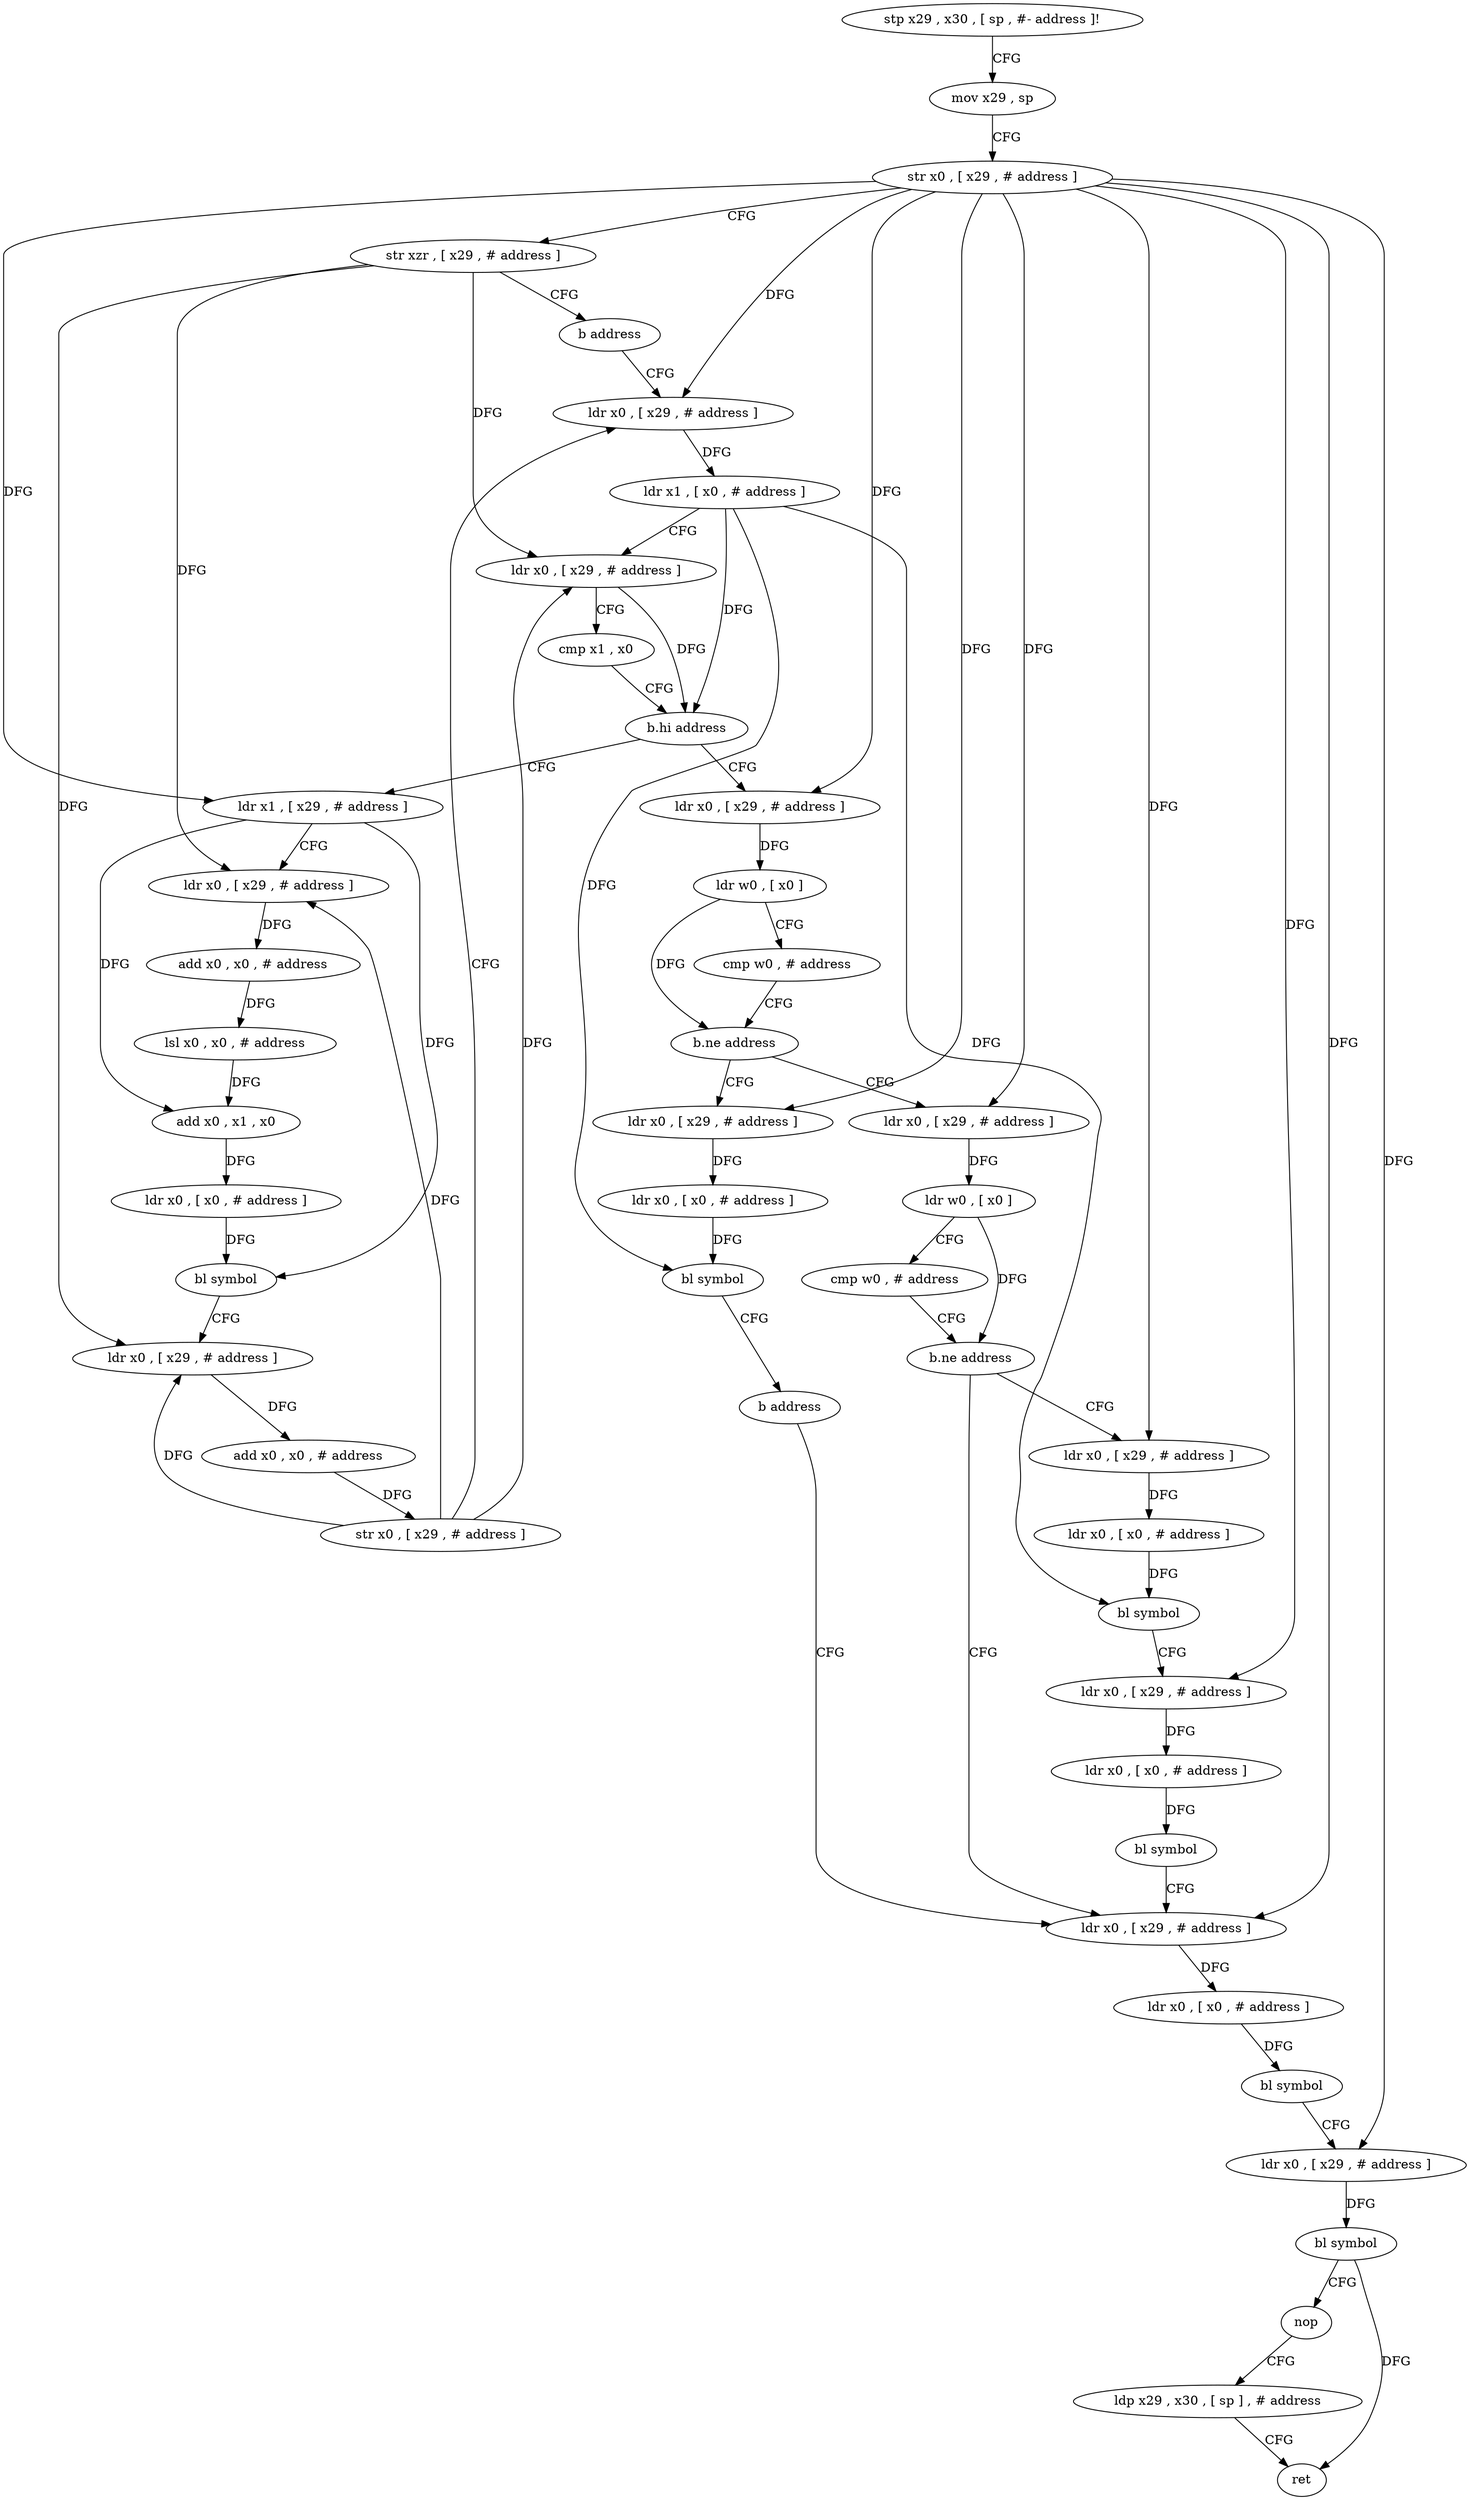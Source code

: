 digraph "func" {
"136464" [label = "stp x29 , x30 , [ sp , #- address ]!" ]
"136468" [label = "mov x29 , sp" ]
"136472" [label = "str x0 , [ x29 , # address ]" ]
"136476" [label = "str xzr , [ x29 , # address ]" ]
"136480" [label = "b address" ]
"136524" [label = "ldr x0 , [ x29 , # address ]" ]
"136528" [label = "ldr x1 , [ x0 , # address ]" ]
"136532" [label = "ldr x0 , [ x29 , # address ]" ]
"136536" [label = "cmp x1 , x0" ]
"136540" [label = "b.hi address" ]
"136484" [label = "ldr x1 , [ x29 , # address ]" ]
"136544" [label = "ldr x0 , [ x29 , # address ]" ]
"136488" [label = "ldr x0 , [ x29 , # address ]" ]
"136492" [label = "add x0 , x0 , # address" ]
"136496" [label = "lsl x0 , x0 , # address" ]
"136500" [label = "add x0 , x1 , x0" ]
"136504" [label = "ldr x0 , [ x0 , # address ]" ]
"136508" [label = "bl symbol" ]
"136512" [label = "ldr x0 , [ x29 , # address ]" ]
"136516" [label = "add x0 , x0 , # address" ]
"136520" [label = "str x0 , [ x29 , # address ]" ]
"136548" [label = "ldr w0 , [ x0 ]" ]
"136552" [label = "cmp w0 , # address" ]
"136556" [label = "b.ne address" ]
"136576" [label = "ldr x0 , [ x29 , # address ]" ]
"136560" [label = "ldr x0 , [ x29 , # address ]" ]
"136580" [label = "ldr w0 , [ x0 ]" ]
"136584" [label = "cmp w0 , # address" ]
"136588" [label = "b.ne address" ]
"136616" [label = "ldr x0 , [ x29 , # address ]" ]
"136592" [label = "ldr x0 , [ x29 , # address ]" ]
"136564" [label = "ldr x0 , [ x0 , # address ]" ]
"136568" [label = "bl symbol" ]
"136572" [label = "b address" ]
"136620" [label = "ldr x0 , [ x0 , # address ]" ]
"136624" [label = "bl symbol" ]
"136628" [label = "ldr x0 , [ x29 , # address ]" ]
"136632" [label = "bl symbol" ]
"136636" [label = "nop" ]
"136640" [label = "ldp x29 , x30 , [ sp ] , # address" ]
"136644" [label = "ret" ]
"136596" [label = "ldr x0 , [ x0 , # address ]" ]
"136600" [label = "bl symbol" ]
"136604" [label = "ldr x0 , [ x29 , # address ]" ]
"136608" [label = "ldr x0 , [ x0 , # address ]" ]
"136612" [label = "bl symbol" ]
"136464" -> "136468" [ label = "CFG" ]
"136468" -> "136472" [ label = "CFG" ]
"136472" -> "136476" [ label = "CFG" ]
"136472" -> "136524" [ label = "DFG" ]
"136472" -> "136484" [ label = "DFG" ]
"136472" -> "136544" [ label = "DFG" ]
"136472" -> "136576" [ label = "DFG" ]
"136472" -> "136560" [ label = "DFG" ]
"136472" -> "136616" [ label = "DFG" ]
"136472" -> "136628" [ label = "DFG" ]
"136472" -> "136592" [ label = "DFG" ]
"136472" -> "136604" [ label = "DFG" ]
"136476" -> "136480" [ label = "CFG" ]
"136476" -> "136532" [ label = "DFG" ]
"136476" -> "136488" [ label = "DFG" ]
"136476" -> "136512" [ label = "DFG" ]
"136480" -> "136524" [ label = "CFG" ]
"136524" -> "136528" [ label = "DFG" ]
"136528" -> "136532" [ label = "CFG" ]
"136528" -> "136540" [ label = "DFG" ]
"136528" -> "136568" [ label = "DFG" ]
"136528" -> "136600" [ label = "DFG" ]
"136532" -> "136536" [ label = "CFG" ]
"136532" -> "136540" [ label = "DFG" ]
"136536" -> "136540" [ label = "CFG" ]
"136540" -> "136484" [ label = "CFG" ]
"136540" -> "136544" [ label = "CFG" ]
"136484" -> "136488" [ label = "CFG" ]
"136484" -> "136500" [ label = "DFG" ]
"136484" -> "136508" [ label = "DFG" ]
"136544" -> "136548" [ label = "DFG" ]
"136488" -> "136492" [ label = "DFG" ]
"136492" -> "136496" [ label = "DFG" ]
"136496" -> "136500" [ label = "DFG" ]
"136500" -> "136504" [ label = "DFG" ]
"136504" -> "136508" [ label = "DFG" ]
"136508" -> "136512" [ label = "CFG" ]
"136512" -> "136516" [ label = "DFG" ]
"136516" -> "136520" [ label = "DFG" ]
"136520" -> "136524" [ label = "CFG" ]
"136520" -> "136532" [ label = "DFG" ]
"136520" -> "136488" [ label = "DFG" ]
"136520" -> "136512" [ label = "DFG" ]
"136548" -> "136552" [ label = "CFG" ]
"136548" -> "136556" [ label = "DFG" ]
"136552" -> "136556" [ label = "CFG" ]
"136556" -> "136576" [ label = "CFG" ]
"136556" -> "136560" [ label = "CFG" ]
"136576" -> "136580" [ label = "DFG" ]
"136560" -> "136564" [ label = "DFG" ]
"136580" -> "136584" [ label = "CFG" ]
"136580" -> "136588" [ label = "DFG" ]
"136584" -> "136588" [ label = "CFG" ]
"136588" -> "136616" [ label = "CFG" ]
"136588" -> "136592" [ label = "CFG" ]
"136616" -> "136620" [ label = "DFG" ]
"136592" -> "136596" [ label = "DFG" ]
"136564" -> "136568" [ label = "DFG" ]
"136568" -> "136572" [ label = "CFG" ]
"136572" -> "136616" [ label = "CFG" ]
"136620" -> "136624" [ label = "DFG" ]
"136624" -> "136628" [ label = "CFG" ]
"136628" -> "136632" [ label = "DFG" ]
"136632" -> "136636" [ label = "CFG" ]
"136632" -> "136644" [ label = "DFG" ]
"136636" -> "136640" [ label = "CFG" ]
"136640" -> "136644" [ label = "CFG" ]
"136596" -> "136600" [ label = "DFG" ]
"136600" -> "136604" [ label = "CFG" ]
"136604" -> "136608" [ label = "DFG" ]
"136608" -> "136612" [ label = "DFG" ]
"136612" -> "136616" [ label = "CFG" ]
}
